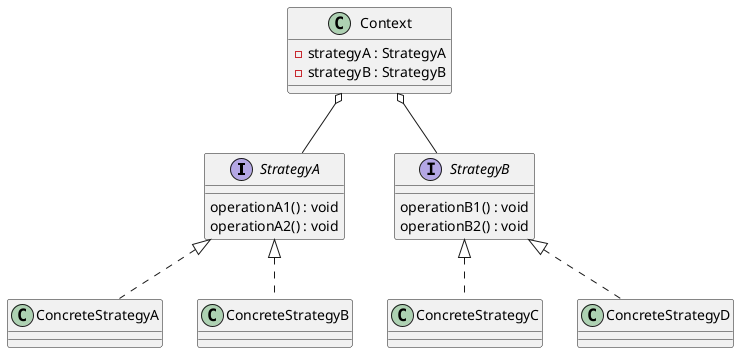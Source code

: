 @startuml
interface StrategyA{
    operationA1() : void
    operationA2() : void
}
interface StrategyB{
    operationB1() : void
    operationB2() : void
}
StrategyA <|.. ConcreteStrategyA
StrategyA <|.. ConcreteStrategyB
StrategyB <|.. ConcreteStrategyC
StrategyB <|.. ConcreteStrategyD
class Context{
    - strategyA : StrategyA
    - strategyB : StrategyB
}
Context o-- StrategyA
Context o-- StrategyB
@enduml